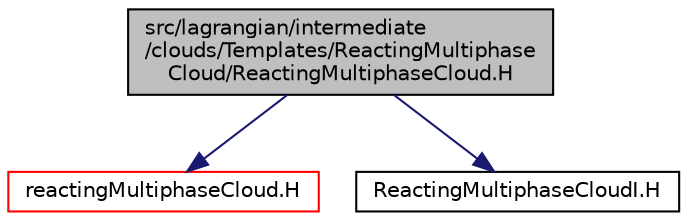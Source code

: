 digraph "src/lagrangian/intermediate/clouds/Templates/ReactingMultiphaseCloud/ReactingMultiphaseCloud.H"
{
  bgcolor="transparent";
  edge [fontname="Helvetica",fontsize="10",labelfontname="Helvetica",labelfontsize="10"];
  node [fontname="Helvetica",fontsize="10",shape=record];
  Node1 [label="src/lagrangian/intermediate\l/clouds/Templates/ReactingMultiphase\lCloud/ReactingMultiphaseCloud.H",height=0.2,width=0.4,color="black", fillcolor="grey75", style="filled", fontcolor="black"];
  Node1 -> Node2 [color="midnightblue",fontsize="10",style="solid",fontname="Helvetica"];
  Node2 [label="reactingMultiphaseCloud.H",height=0.2,width=0.4,color="red",URL="$a06627.html"];
  Node1 -> Node3 [color="midnightblue",fontsize="10",style="solid",fontname="Helvetica"];
  Node3 [label="ReactingMultiphaseCloudI.H",height=0.2,width=0.4,color="black",URL="$a06653.html"];
}

